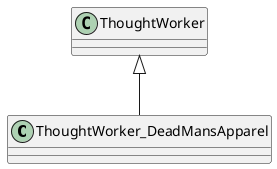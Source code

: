 @startuml
class ThoughtWorker_DeadMansApparel {
}
ThoughtWorker <|-- ThoughtWorker_DeadMansApparel
@enduml

